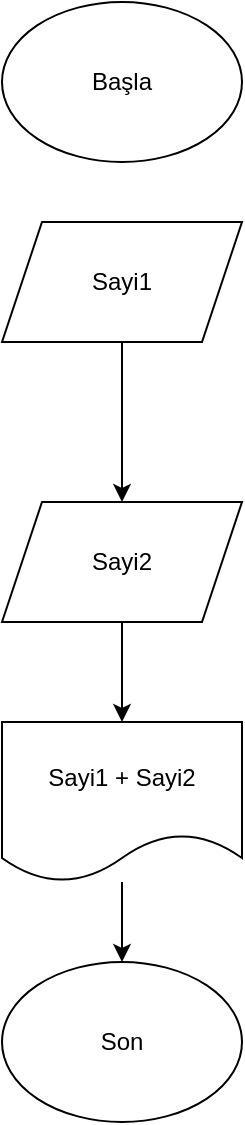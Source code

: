 <mxfile version="14.4.9" type="github">
  <diagram id="2C5HO1Kw2VwO68wzlwNI" name="Page-1">
    <mxGraphModel dx="1422" dy="794" grid="1" gridSize="10" guides="1" tooltips="1" connect="1" arrows="1" fold="1" page="1" pageScale="1" pageWidth="827" pageHeight="1169" math="0" shadow="0">
      <root>
        <mxCell id="0" />
        <mxCell id="1" parent="0" />
        <mxCell id="QxQ_9_1hC1-MCF_Mkl6m-2" value="Başla" style="ellipse;whiteSpace=wrap;html=1;" vertex="1" parent="1">
          <mxGeometry x="370" y="50" width="120" height="80" as="geometry" />
        </mxCell>
        <mxCell id="QxQ_9_1hC1-MCF_Mkl6m-5" value="" style="edgeStyle=orthogonalEdgeStyle;rounded=0;orthogonalLoop=1;jettySize=auto;html=1;" edge="1" parent="1" source="QxQ_9_1hC1-MCF_Mkl6m-3">
          <mxGeometry relative="1" as="geometry">
            <mxPoint x="430" y="300" as="targetPoint" />
          </mxGeometry>
        </mxCell>
        <mxCell id="QxQ_9_1hC1-MCF_Mkl6m-3" value="Sayi1" style="shape=parallelogram;perimeter=parallelogramPerimeter;whiteSpace=wrap;html=1;fixedSize=1;" vertex="1" parent="1">
          <mxGeometry x="370" y="160" width="120" height="60" as="geometry" />
        </mxCell>
        <mxCell id="QxQ_9_1hC1-MCF_Mkl6m-11" value="" style="edgeStyle=orthogonalEdgeStyle;rounded=0;orthogonalLoop=1;jettySize=auto;html=1;" edge="1" parent="1" source="QxQ_9_1hC1-MCF_Mkl6m-6" target="QxQ_9_1hC1-MCF_Mkl6m-7">
          <mxGeometry relative="1" as="geometry" />
        </mxCell>
        <mxCell id="QxQ_9_1hC1-MCF_Mkl6m-6" value="Sayi2" style="shape=parallelogram;perimeter=parallelogramPerimeter;whiteSpace=wrap;html=1;fixedSize=1;" vertex="1" parent="1">
          <mxGeometry x="370" y="300" width="120" height="60" as="geometry" />
        </mxCell>
        <mxCell id="QxQ_9_1hC1-MCF_Mkl6m-12" value="" style="edgeStyle=orthogonalEdgeStyle;rounded=0;orthogonalLoop=1;jettySize=auto;html=1;" edge="1" parent="1" source="QxQ_9_1hC1-MCF_Mkl6m-7" target="QxQ_9_1hC1-MCF_Mkl6m-10">
          <mxGeometry relative="1" as="geometry" />
        </mxCell>
        <mxCell id="QxQ_9_1hC1-MCF_Mkl6m-7" value="Sayi1 + Sayi2" style="shape=document;whiteSpace=wrap;html=1;boundedLbl=1;" vertex="1" parent="1">
          <mxGeometry x="370" y="410" width="120" height="80" as="geometry" />
        </mxCell>
        <mxCell id="QxQ_9_1hC1-MCF_Mkl6m-10" value="Son" style="ellipse;whiteSpace=wrap;html=1;" vertex="1" parent="1">
          <mxGeometry x="370" y="530" width="120" height="80" as="geometry" />
        </mxCell>
      </root>
    </mxGraphModel>
  </diagram>
</mxfile>
